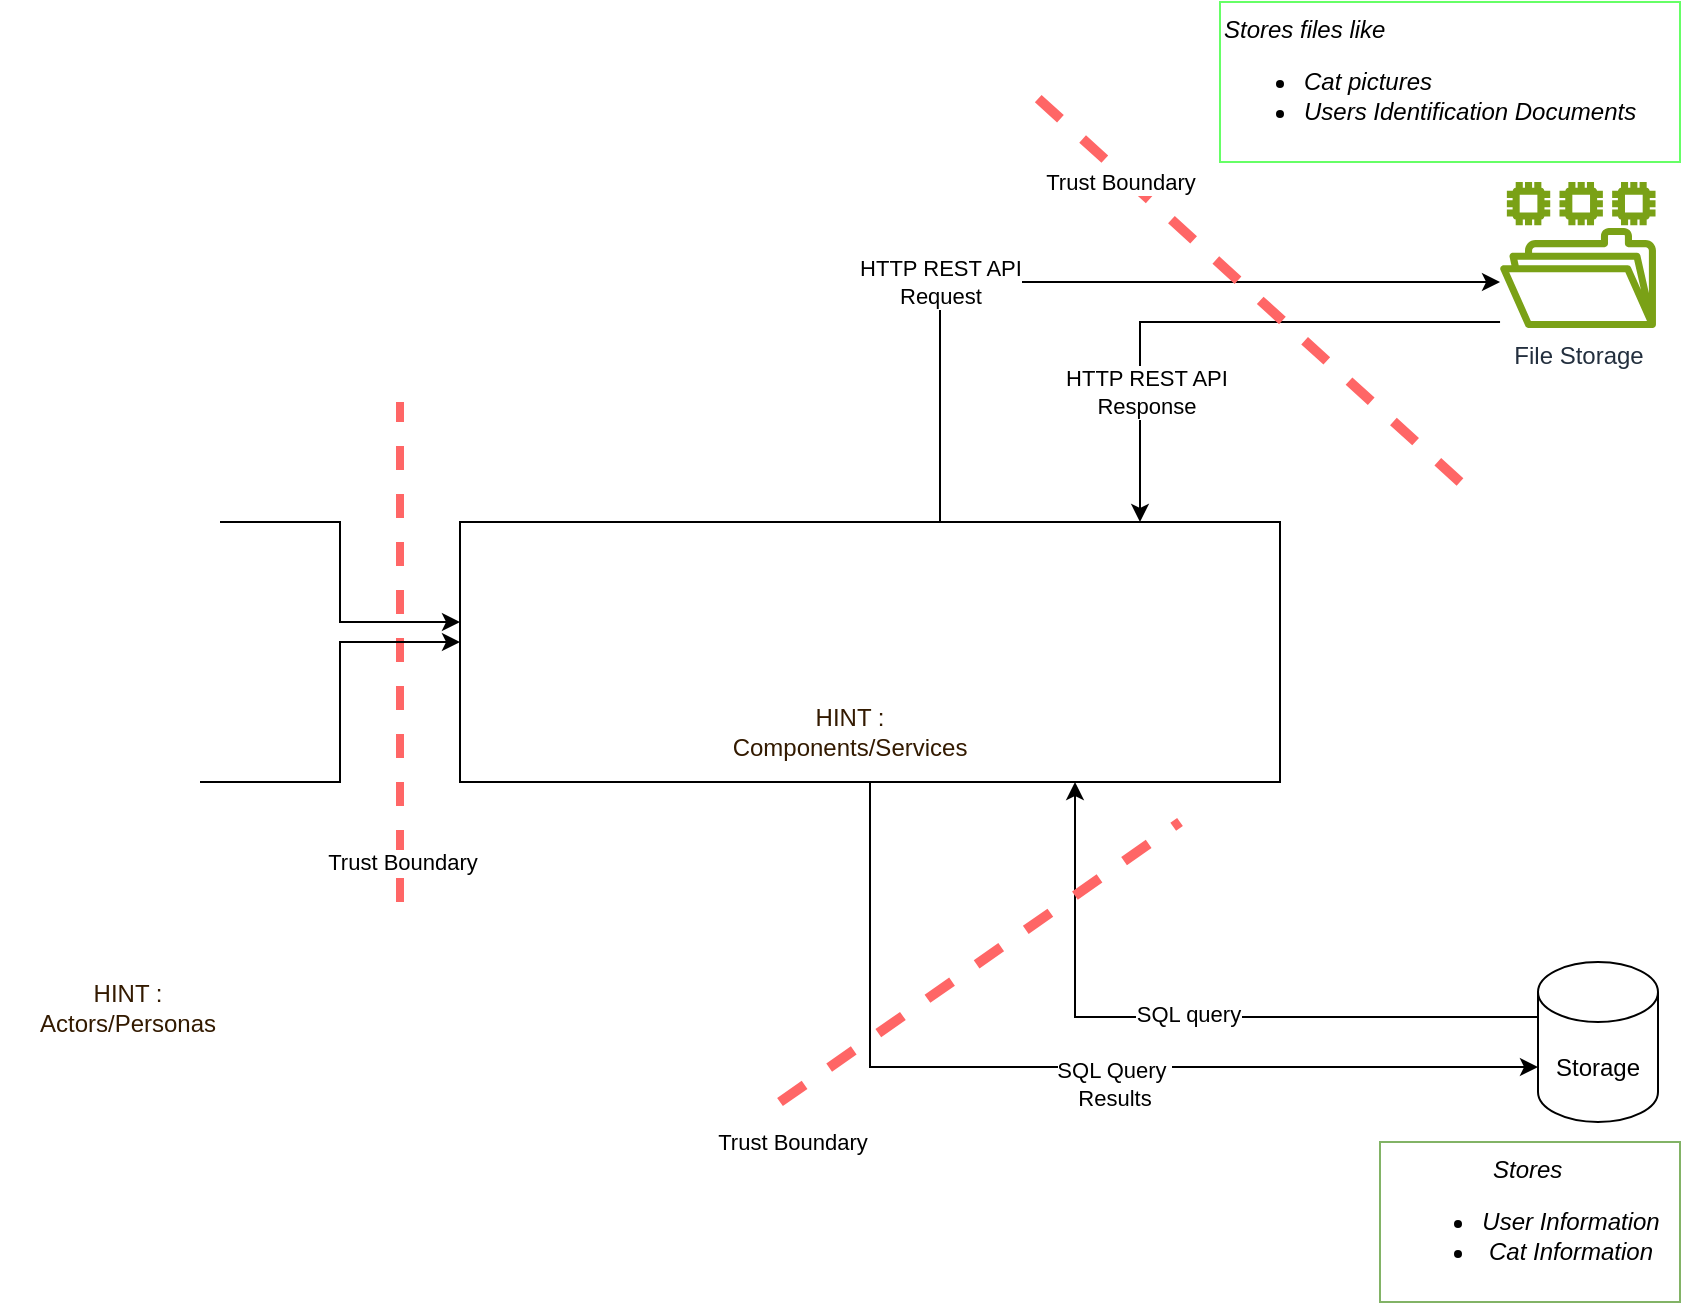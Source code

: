 <mxfile version="24.2.0" type="device">
  <diagram name="Page-1" id="jVnkfLc1pbXHd9CyPJph">
    <mxGraphModel dx="1306" dy="836" grid="1" gridSize="10" guides="1" tooltips="1" connect="1" arrows="1" fold="1" page="1" pageScale="1" pageWidth="850" pageHeight="1100" math="0" shadow="0">
      <root>
        <mxCell id="0" />
        <mxCell id="1" parent="0" />
        <mxCell id="KpMCh0R0tWEP4ynlziul-34" style="edgeStyle=orthogonalEdgeStyle;rounded=0;orthogonalLoop=1;jettySize=auto;html=1;exitX=0;exitY=0;exitDx=0;exitDy=27.5;exitPerimeter=0;entryX=0.75;entryY=1;entryDx=0;entryDy=0;" parent="1" source="KpMCh0R0tWEP4ynlziul-36" target="KpMCh0R0tWEP4ynlziul-48" edge="1">
          <mxGeometry relative="1" as="geometry" />
        </mxCell>
        <mxCell id="KpMCh0R0tWEP4ynlziul-35" value="SQL query" style="edgeLabel;html=1;align=center;verticalAlign=middle;resizable=0;points=[];" parent="KpMCh0R0tWEP4ynlziul-34" vertex="1" connectable="0">
          <mxGeometry x="0.002" y="-2" relative="1" as="geometry">
            <mxPoint as="offset" />
          </mxGeometry>
        </mxCell>
        <mxCell id="KpMCh0R0tWEP4ynlziul-36" value="Storage" style="shape=cylinder3;whiteSpace=wrap;html=1;boundedLbl=1;backgroundOutline=1;size=15;" parent="1" vertex="1">
          <mxGeometry x="769" y="560" width="60" height="80" as="geometry" />
        </mxCell>
        <mxCell id="KpMCh0R0tWEP4ynlziul-37" value="" style="endArrow=none;dashed=1;html=1;rounded=1;strokeColor=#FF6666;curved=0;strokeWidth=4;" parent="1" edge="1">
          <mxGeometry width="50" height="50" relative="1" as="geometry">
            <mxPoint x="200" y="530" as="sourcePoint" />
            <mxPoint x="200" y="280" as="targetPoint" />
          </mxGeometry>
        </mxCell>
        <mxCell id="KpMCh0R0tWEP4ynlziul-38" value="Trust Boundary" style="edgeLabel;html=1;align=center;verticalAlign=middle;resizable=0;points=[];" parent="KpMCh0R0tWEP4ynlziul-37" vertex="1" connectable="0">
          <mxGeometry x="-0.92" y="-1" relative="1" as="geometry">
            <mxPoint y="-10" as="offset" />
          </mxGeometry>
        </mxCell>
        <mxCell id="KpMCh0R0tWEP4ynlziul-39" style="edgeStyle=orthogonalEdgeStyle;rounded=0;orthogonalLoop=1;jettySize=auto;html=1;" parent="1" edge="1">
          <mxGeometry relative="1" as="geometry">
            <mxPoint x="230" y="390" as="targetPoint" />
            <mxPoint x="110" y="340" as="sourcePoint" />
            <Array as="points">
              <mxPoint x="170" y="340" />
              <mxPoint x="170" y="390" />
            </Array>
          </mxGeometry>
        </mxCell>
        <mxCell id="KpMCh0R0tWEP4ynlziul-41" style="edgeStyle=orthogonalEdgeStyle;rounded=0;orthogonalLoop=1;jettySize=auto;html=1;entryX=0;entryY=0.5;entryDx=0;entryDy=0;" parent="1" edge="1">
          <mxGeometry relative="1" as="geometry">
            <mxPoint x="100" y="470" as="sourcePoint" />
            <Array as="points">
              <mxPoint x="100" y="470" />
              <mxPoint x="170" y="470" />
              <mxPoint x="170" y="400" />
            </Array>
            <mxPoint x="230" y="400" as="targetPoint" />
          </mxGeometry>
        </mxCell>
        <mxCell id="KpMCh0R0tWEP4ynlziul-45" style="edgeStyle=orthogonalEdgeStyle;rounded=0;orthogonalLoop=1;jettySize=auto;html=1;" parent="1" source="_ZXwo3Qm4-qGVoF5Hcii-4" target="KpMCh0R0tWEP4ynlziul-49" edge="1">
          <mxGeometry relative="1" as="geometry">
            <mxPoint x="760" y="250" as="targetPoint" />
            <Array as="points">
              <mxPoint x="470" y="220" />
            </Array>
            <mxPoint x="550" y="340" as="sourcePoint" />
          </mxGeometry>
        </mxCell>
        <mxCell id="KpMCh0R0tWEP4ynlziul-46" value="&lt;span style=&quot;color: rgba(0, 0, 0, 0); font-family: monospace; font-size: 0px; text-align: start; background-color: rgb(251, 251, 251);&quot;&gt;%3CmxGraphModel%3E%3Croot%3E%3CmxCell%20id%3D%220%22%2F%3E%3CmxCell%20id%3D%221%22%20parent%3D%220%22%2F%3E%3CmxCell%20id%3D%222%22%20value%3D%22HTTP%20REST%20API%26lt%3Bdiv%26gt%3BRequest%26lt%3B%2Fdiv%26gt%3B%22%20style%3D%22edgeLabel%3Bhtml%3D1%3Balign%3Dcenter%3BverticalAlign%3Dmiddle%3Bresizable%3D0%3Bpoints%3D%5B%5D%3B%22%20vertex%3D%221%22%20connectable%3D%220%22%20parent%3D%221%22%3E%3CmxGeometry%20x%3D%22425%22%20y%3D%22360%22%20as%3D%22geometry%22%2F%3E%3C%2FmxCell%3E%3C%2Froot%3E%3C%2FmxGraphModel%3E&lt;/span&gt;" style="edgeLabel;html=1;align=center;verticalAlign=middle;resizable=0;points=[];" parent="KpMCh0R0tWEP4ynlziul-45" vertex="1" connectable="0">
          <mxGeometry x="-0.539" y="3" relative="1" as="geometry">
            <mxPoint as="offset" />
          </mxGeometry>
        </mxCell>
        <mxCell id="KpMCh0R0tWEP4ynlziul-47" value="HTTP REST API&lt;div&gt;Request&lt;/div&gt;" style="edgeLabel;html=1;align=center;verticalAlign=middle;resizable=0;points=[];" parent="KpMCh0R0tWEP4ynlziul-45" vertex="1" connectable="0">
          <mxGeometry x="-0.489" relative="1" as="geometry">
            <mxPoint y="-18" as="offset" />
          </mxGeometry>
        </mxCell>
        <mxCell id="KpMCh0R0tWEP4ynlziul-48" value="&lt;div&gt;&lt;br&gt;&lt;/div&gt;" style="rounded=0;whiteSpace=wrap;html=1;" parent="1" vertex="1">
          <mxGeometry x="230" y="340" width="410" height="130" as="geometry" />
        </mxCell>
        <mxCell id="KpMCh0R0tWEP4ynlziul-49" value="File Storage" style="sketch=0;outlineConnect=0;fontColor=#232F3E;gradientColor=none;fillColor=#7AA116;strokeColor=none;dashed=0;verticalLabelPosition=bottom;verticalAlign=top;align=center;html=1;fontSize=12;fontStyle=0;aspect=fixed;pointerEvents=1;shape=mxgraph.aws4.file_system;" parent="1" vertex="1">
          <mxGeometry x="750" y="170" width="78" height="73" as="geometry" />
        </mxCell>
        <mxCell id="KpMCh0R0tWEP4ynlziul-53" style="edgeStyle=orthogonalEdgeStyle;rounded=0;orthogonalLoop=1;jettySize=auto;html=1;exitX=0.5;exitY=1;exitDx=0;exitDy=0;entryX=0;entryY=0;entryDx=0;entryDy=52.5;entryPerimeter=0;" parent="1" source="KpMCh0R0tWEP4ynlziul-48" target="KpMCh0R0tWEP4ynlziul-36" edge="1">
          <mxGeometry relative="1" as="geometry" />
        </mxCell>
        <mxCell id="KpMCh0R0tWEP4ynlziul-54" value="SQL Query&amp;nbsp;&lt;div&gt;Results&lt;/div&gt;" style="edgeLabel;html=1;align=center;verticalAlign=middle;resizable=0;points=[];" parent="KpMCh0R0tWEP4ynlziul-53" vertex="1" connectable="0">
          <mxGeometry x="-0.018" relative="1" as="geometry">
            <mxPoint x="30" y="8" as="offset" />
          </mxGeometry>
        </mxCell>
        <mxCell id="KpMCh0R0tWEP4ynlziul-55" style="edgeStyle=orthogonalEdgeStyle;rounded=0;orthogonalLoop=1;jettySize=auto;html=1;" parent="1" source="KpMCh0R0tWEP4ynlziul-49" edge="1">
          <mxGeometry relative="1" as="geometry">
            <mxPoint x="820" y="320" as="sourcePoint" />
            <mxPoint x="570" y="340" as="targetPoint" />
            <Array as="points">
              <mxPoint x="570" y="240" />
              <mxPoint x="570" y="340" />
            </Array>
          </mxGeometry>
        </mxCell>
        <mxCell id="KpMCh0R0tWEP4ynlziul-56" value="HTTP REST API&lt;div&gt;Response&lt;/div&gt;" style="edgeLabel;html=1;align=center;verticalAlign=middle;resizable=0;points=[];" parent="KpMCh0R0tWEP4ynlziul-55" vertex="1" connectable="0">
          <mxGeometry x="0.536" y="3" relative="1" as="geometry">
            <mxPoint as="offset" />
          </mxGeometry>
        </mxCell>
        <mxCell id="KpMCh0R0tWEP4ynlziul-57" value="" style="endArrow=none;dashed=1;html=1;rounded=1;strokeColor=#FF6666;curved=0;strokeWidth=5;" parent="1" edge="1">
          <mxGeometry width="50" height="50" relative="1" as="geometry">
            <mxPoint x="730" y="320" as="sourcePoint" />
            <mxPoint x="510" y="120" as="targetPoint" />
          </mxGeometry>
        </mxCell>
        <mxCell id="KpMCh0R0tWEP4ynlziul-58" value="Trust Boundary" style="edgeLabel;html=1;align=center;verticalAlign=middle;resizable=0;points=[];" parent="KpMCh0R0tWEP4ynlziul-57" vertex="1" connectable="0">
          <mxGeometry x="-0.1" y="4" relative="1" as="geometry">
            <mxPoint x="-68" y="-63" as="offset" />
          </mxGeometry>
        </mxCell>
        <mxCell id="KpMCh0R0tWEP4ynlziul-60" value="" style="endArrow=none;dashed=1;html=1;rounded=1;strokeColor=#FF6666;curved=0;strokeWidth=5;" parent="1" edge="1">
          <mxGeometry width="50" height="50" relative="1" as="geometry">
            <mxPoint x="390" y="630" as="sourcePoint" />
            <mxPoint x="590" y="490" as="targetPoint" />
          </mxGeometry>
        </mxCell>
        <mxCell id="KpMCh0R0tWEP4ynlziul-62" value="Trust Boundary" style="edgeLabel;html=1;align=center;verticalAlign=middle;resizable=0;points=[];" parent="KpMCh0R0tWEP4ynlziul-60" vertex="1" connectable="0">
          <mxGeometry x="-0.891" y="2" relative="1" as="geometry">
            <mxPoint x="-4" y="29" as="offset" />
          </mxGeometry>
        </mxCell>
        <mxCell id="_ZXwo3Qm4-qGVoF5Hcii-2" value="" style="shape=image;html=1;verticalAlign=top;verticalLabelPosition=bottom;labelBackgroundColor=#ffffff;imageAspect=0;aspect=fixed;image=https://cdn1.iconfinder.com/data/icons/unicons-line-vol-5/24/question-128.png" parent="1" vertex="1">
          <mxGeometry y="270" width="128" height="128" as="geometry" />
        </mxCell>
        <mxCell id="_ZXwo3Qm4-qGVoF5Hcii-3" value="" style="shape=image;html=1;verticalAlign=top;verticalLabelPosition=bottom;labelBackgroundColor=#ffffff;imageAspect=0;aspect=fixed;image=https://cdn1.iconfinder.com/data/icons/unicons-line-vol-5/24/question-128.png" parent="1" vertex="1">
          <mxGeometry y="440" width="128" height="128" as="geometry" />
        </mxCell>
        <mxCell id="_ZXwo3Qm4-qGVoF5Hcii-4" value="" style="shape=image;html=1;verticalAlign=top;verticalLabelPosition=bottom;labelBackgroundColor=#ffffff;imageAspect=0;aspect=fixed;image=https://cdn1.iconfinder.com/data/icons/unicons-line-vol-5/24/question-128.png" parent="1" vertex="1">
          <mxGeometry x="371" y="340" width="108" height="108" as="geometry" />
        </mxCell>
        <mxCell id="_ZXwo3Qm4-qGVoF5Hcii-5" value="Stores&amp;nbsp;&lt;div&gt;&lt;ul&gt;&lt;li&gt;User Information&lt;/li&gt;&lt;li&gt;Cat Information&lt;/li&gt;&lt;/ul&gt;&lt;/div&gt;" style="text;html=1;align=center;verticalAlign=middle;resizable=0;points=[];autosize=1;fontStyle=2;fillColor=none;strokeColor=#82b366;" parent="1" vertex="1">
          <mxGeometry x="690" y="650" width="150" height="80" as="geometry" />
        </mxCell>
        <mxCell id="_ZXwo3Qm4-qGVoF5Hcii-6" value="Stores files like&lt;div&gt;&lt;ul&gt;&lt;li&gt;Cat pictures&lt;/li&gt;&lt;li&gt;Users Identification Documents&lt;/li&gt;&lt;/ul&gt;&lt;/div&gt;" style="text;html=1;align=left;verticalAlign=middle;resizable=0;points=[];autosize=1;strokeColor=#66FF66;fillColor=none;fontStyle=2" parent="1" vertex="1">
          <mxGeometry x="610" y="80" width="230" height="80" as="geometry" />
        </mxCell>
        <mxCell id="_ZXwo3Qm4-qGVoF5Hcii-8" value="HINT : Actors/Personas" style="text;html=1;align=center;verticalAlign=middle;whiteSpace=wrap;rounded=0;fontColor=#331A00;" parent="1" vertex="1">
          <mxGeometry x="34" y="568" width="60" height="30" as="geometry" />
        </mxCell>
        <mxCell id="_ZXwo3Qm4-qGVoF5Hcii-9" value="HINT : Components/Services" style="text;html=1;align=center;verticalAlign=middle;whiteSpace=wrap;rounded=0;fontColor=#331A00;" parent="1" vertex="1">
          <mxGeometry x="395" y="430" width="60" height="30" as="geometry" />
        </mxCell>
      </root>
    </mxGraphModel>
  </diagram>
</mxfile>
